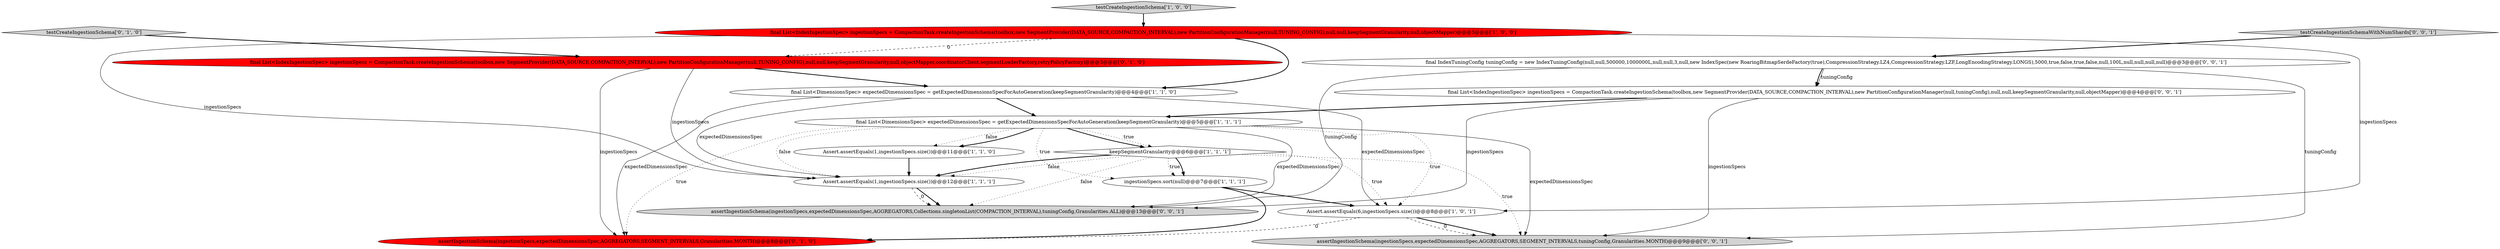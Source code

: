 digraph {
1 [style = filled, label = "final List<DimensionsSpec> expectedDimensionsSpec = getExpectedDimensionsSpecForAutoGeneration(keepSegmentGranularity)@@@5@@@['1', '1', '1']", fillcolor = white, shape = ellipse image = "AAA0AAABBB1BBB"];
8 [style = filled, label = "ingestionSpecs.sort(null)@@@7@@@['1', '1', '1']", fillcolor = white, shape = ellipse image = "AAA0AAABBB1BBB"];
16 [style = filled, label = "testCreateIngestionSchemaWithNumShards['0', '0', '1']", fillcolor = lightgray, shape = diamond image = "AAA0AAABBB3BBB"];
13 [style = filled, label = "assertIngestionSchema(ingestionSpecs,expectedDimensionsSpec,AGGREGATORS,SEGMENT_INTERVALS,tuningConfig,Granularities.MONTH)@@@9@@@['0', '0', '1']", fillcolor = lightgray, shape = ellipse image = "AAA0AAABBB3BBB"];
14 [style = filled, label = "assertIngestionSchema(ingestionSpecs,expectedDimensionsSpec,AGGREGATORS,Collections.singletonList(COMPACTION_INTERVAL),tuningConfig,Granularities.ALL)@@@13@@@['0', '0', '1']", fillcolor = lightgray, shape = ellipse image = "AAA0AAABBB3BBB"];
10 [style = filled, label = "final List<IndexIngestionSpec> ingestionSpecs = CompactionTask.createIngestionSchema(toolbox,new SegmentProvider(DATA_SOURCE,COMPACTION_INTERVAL),new PartitionConfigurationManager(null,TUNING_CONFIG),null,null,keepSegmentGranularity,null,objectMapper,coordinatorClient,segmentLoaderFactory,retryPolicyFactory)@@@3@@@['0', '1', '0']", fillcolor = red, shape = ellipse image = "AAA1AAABBB2BBB"];
4 [style = filled, label = "Assert.assertEquals(1,ingestionSpecs.size())@@@12@@@['1', '1', '1']", fillcolor = white, shape = ellipse image = "AAA0AAABBB1BBB"];
7 [style = filled, label = "final List<IndexIngestionSpec> ingestionSpecs = CompactionTask.createIngestionSchema(toolbox,new SegmentProvider(DATA_SOURCE,COMPACTION_INTERVAL),new PartitionConfigurationManager(null,TUNING_CONFIG),null,null,keepSegmentGranularity,null,objectMapper)@@@3@@@['1', '0', '0']", fillcolor = red, shape = ellipse image = "AAA1AAABBB1BBB"];
9 [style = filled, label = "testCreateIngestionSchema['0', '1', '0']", fillcolor = lightgray, shape = diamond image = "AAA0AAABBB2BBB"];
0 [style = filled, label = "final List<DimensionsSpec> expectedDimensionsSpec = getExpectedDimensionsSpecForAutoGeneration(keepSegmentGranularity)@@@4@@@['1', '1', '0']", fillcolor = white, shape = ellipse image = "AAA0AAABBB1BBB"];
3 [style = filled, label = "Assert.assertEquals(1,ingestionSpecs.size())@@@11@@@['1', '1', '0']", fillcolor = white, shape = ellipse image = "AAA0AAABBB1BBB"];
5 [style = filled, label = "testCreateIngestionSchema['1', '0', '0']", fillcolor = lightgray, shape = diamond image = "AAA0AAABBB1BBB"];
6 [style = filled, label = "keepSegmentGranularity@@@6@@@['1', '1', '1']", fillcolor = white, shape = diamond image = "AAA0AAABBB1BBB"];
12 [style = filled, label = "final List<IndexIngestionSpec> ingestionSpecs = CompactionTask.createIngestionSchema(toolbox,new SegmentProvider(DATA_SOURCE,COMPACTION_INTERVAL),new PartitionConfigurationManager(null,tuningConfig),null,null,keepSegmentGranularity,null,objectMapper)@@@4@@@['0', '0', '1']", fillcolor = white, shape = ellipse image = "AAA0AAABBB3BBB"];
15 [style = filled, label = "final IndexTuningConfig tuningConfig = new IndexTuningConfig(null,null,500000,1000000L,null,null,3,null,new IndexSpec(new RoaringBitmapSerdeFactory(true),CompressionStrategy.LZ4,CompressionStrategy.LZF,LongEncodingStrategy.LONGS),5000,true,false,true,false,null,100L,null,null,null,null)@@@3@@@['0', '0', '1']", fillcolor = white, shape = ellipse image = "AAA0AAABBB3BBB"];
11 [style = filled, label = "assertIngestionSchema(ingestionSpecs,expectedDimensionsSpec,AGGREGATORS,SEGMENT_INTERVALS,Granularities.MONTH)@@@8@@@['0', '1', '0']", fillcolor = red, shape = ellipse image = "AAA1AAABBB2BBB"];
2 [style = filled, label = "Assert.assertEquals(6,ingestionSpecs.size())@@@8@@@['1', '0', '1']", fillcolor = white, shape = ellipse image = "AAA0AAABBB1BBB"];
6->4 [style = dotted, label="false"];
10->4 [style = solid, label="ingestionSpecs"];
16->15 [style = bold, label=""];
1->3 [style = dotted, label="false"];
4->14 [style = bold, label=""];
12->14 [style = solid, label="ingestionSpecs"];
12->13 [style = solid, label="ingestionSpecs"];
6->13 [style = dotted, label="true"];
15->12 [style = solid, label="tuningConfig"];
1->11 [style = dotted, label="true"];
1->3 [style = bold, label=""];
7->2 [style = solid, label="ingestionSpecs"];
7->0 [style = bold, label=""];
9->10 [style = bold, label=""];
7->4 [style = solid, label="ingestionSpecs"];
12->1 [style = bold, label=""];
3->4 [style = bold, label=""];
6->14 [style = dotted, label="false"];
2->13 [style = bold, label=""];
0->11 [style = solid, label="expectedDimensionsSpec"];
6->4 [style = bold, label=""];
1->13 [style = solid, label="expectedDimensionsSpec"];
1->6 [style = bold, label=""];
0->2 [style = solid, label="expectedDimensionsSpec"];
6->2 [style = dotted, label="true"];
8->2 [style = bold, label=""];
1->4 [style = dotted, label="false"];
6->8 [style = dotted, label="true"];
2->13 [style = dashed, label="0"];
0->1 [style = bold, label=""];
0->4 [style = solid, label="expectedDimensionsSpec"];
10->0 [style = bold, label=""];
6->8 [style = bold, label=""];
15->14 [style = solid, label="tuningConfig"];
1->8 [style = dotted, label="true"];
5->7 [style = bold, label=""];
1->6 [style = dotted, label="true"];
7->10 [style = dashed, label="0"];
2->11 [style = dashed, label="0"];
15->12 [style = bold, label=""];
4->14 [style = dashed, label="0"];
10->11 [style = solid, label="ingestionSpecs"];
1->14 [style = solid, label="expectedDimensionsSpec"];
1->2 [style = dotted, label="true"];
8->11 [style = bold, label=""];
15->13 [style = solid, label="tuningConfig"];
}
